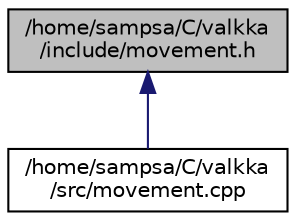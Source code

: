 digraph "/home/sampsa/C/valkka/include/movement.h"
{
  edge [fontname="Helvetica",fontsize="10",labelfontname="Helvetica",labelfontsize="10"];
  node [fontname="Helvetica",fontsize="10",shape=record];
  Node63 [label="/home/sampsa/C/valkka\l/include/movement.h",height=0.2,width=0.4,color="black", fillcolor="grey75", style="filled", fontcolor="black"];
  Node63 -> Node64 [dir="back",color="midnightblue",fontsize="10",style="solid",fontname="Helvetica"];
  Node64 [label="/home/sampsa/C/valkka\l/src/movement.cpp",height=0.2,width=0.4,color="black", fillcolor="white", style="filled",URL="$movement_8cpp.html"];
}
